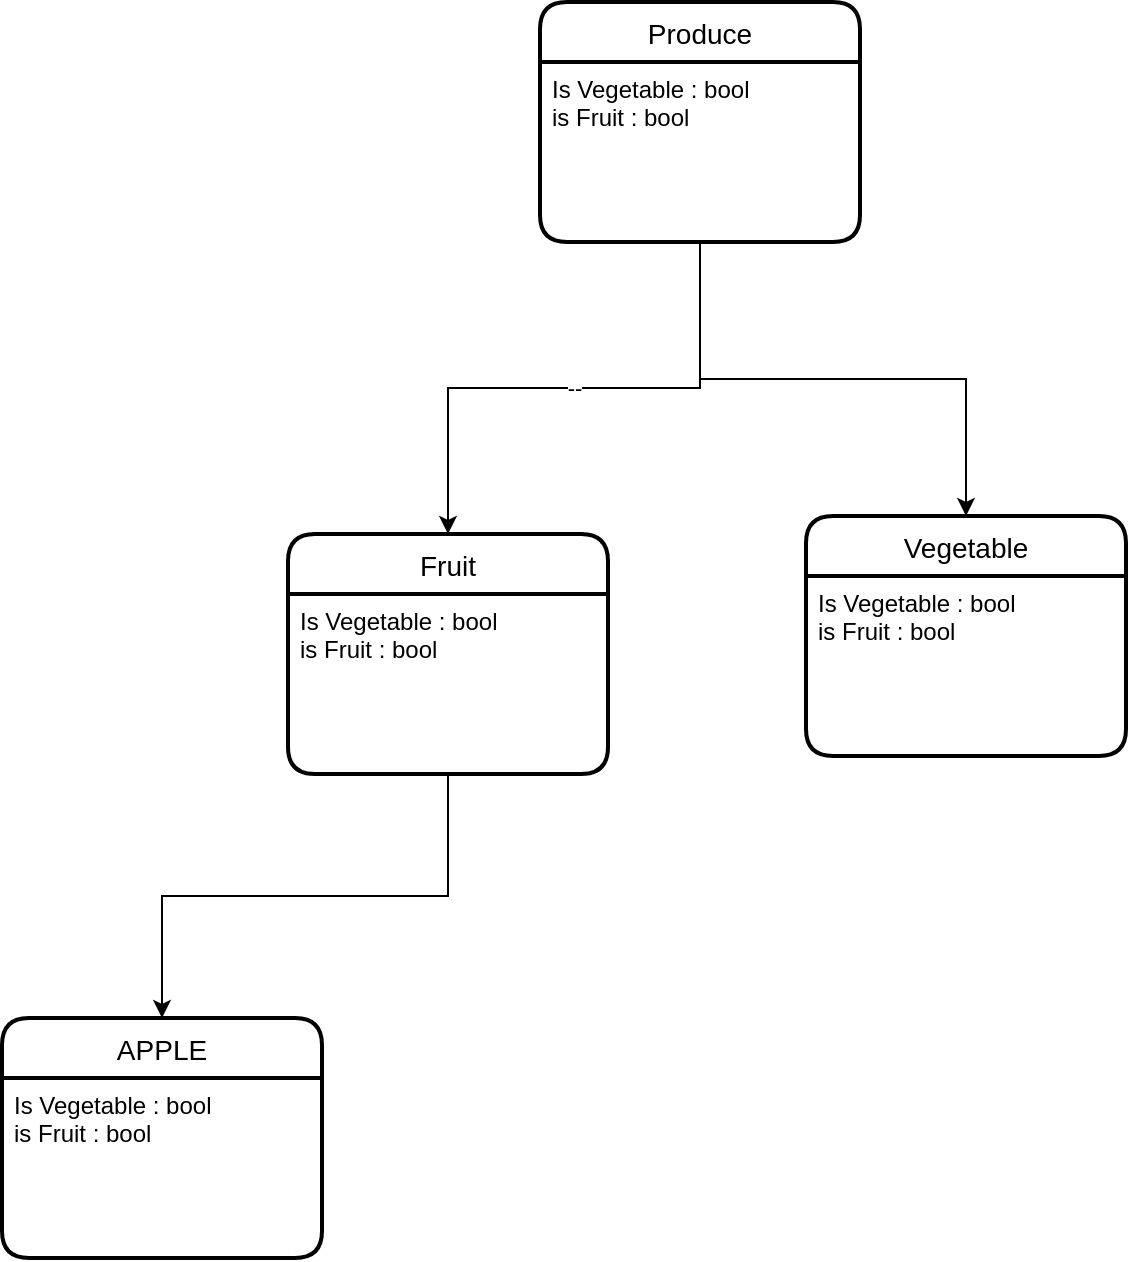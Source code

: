 <mxfile version="20.4.0" type="github">
  <diagram id="ZICwoTSq5GNGP_JryFaq" name="Page-1">
    <mxGraphModel dx="1470" dy="725" grid="0" gridSize="10" guides="1" tooltips="1" connect="1" arrows="1" fold="1" page="1" pageScale="1" pageWidth="850" pageHeight="1100" math="0" shadow="0">
      <root>
        <mxCell id="0" />
        <mxCell id="1" parent="0" />
        <mxCell id="-iqNd7C8Az60BIsdfVT3-10" value="--" style="edgeStyle=orthogonalEdgeStyle;rounded=0;orthogonalLoop=1;jettySize=auto;html=1;" edge="1" parent="1" source="-iqNd7C8Az60BIsdfVT3-4" target="-iqNd7C8Az60BIsdfVT3-8">
          <mxGeometry relative="1" as="geometry" />
        </mxCell>
        <mxCell id="-iqNd7C8Az60BIsdfVT3-21" value="" style="edgeStyle=orthogonalEdgeStyle;rounded=0;orthogonalLoop=1;jettySize=auto;html=1;" edge="1" parent="1" source="-iqNd7C8Az60BIsdfVT3-4" target="-iqNd7C8Az60BIsdfVT3-19">
          <mxGeometry relative="1" as="geometry" />
        </mxCell>
        <mxCell id="-iqNd7C8Az60BIsdfVT3-4" value="Produce" style="swimlane;childLayout=stackLayout;horizontal=1;startSize=30;horizontalStack=0;rounded=1;fontSize=14;fontStyle=0;strokeWidth=2;resizeParent=0;resizeLast=1;shadow=0;dashed=0;align=center;" vertex="1" parent="1">
          <mxGeometry x="312" y="93" width="160" height="120" as="geometry" />
        </mxCell>
        <mxCell id="-iqNd7C8Az60BIsdfVT3-5" value="Is Vegetable : bool&#xa;is Fruit : bool" style="align=left;strokeColor=none;fillColor=none;spacingLeft=4;fontSize=12;verticalAlign=top;resizable=0;rotatable=0;part=1;" vertex="1" parent="-iqNd7C8Az60BIsdfVT3-4">
          <mxGeometry y="30" width="160" height="90" as="geometry" />
        </mxCell>
        <mxCell id="-iqNd7C8Az60BIsdfVT3-26" value="" style="edgeStyle=orthogonalEdgeStyle;rounded=0;orthogonalLoop=1;jettySize=auto;html=1;exitX=0.5;exitY=1;exitDx=0;exitDy=0;entryX=0.5;entryY=0;entryDx=0;entryDy=0;" edge="1" parent="1" source="-iqNd7C8Az60BIsdfVT3-9" target="-iqNd7C8Az60BIsdfVT3-24">
          <mxGeometry relative="1" as="geometry">
            <mxPoint x="69" y="567" as="targetPoint" />
          </mxGeometry>
        </mxCell>
        <mxCell id="-iqNd7C8Az60BIsdfVT3-8" value="Fruit" style="swimlane;childLayout=stackLayout;horizontal=1;startSize=30;horizontalStack=0;rounded=1;fontSize=14;fontStyle=0;strokeWidth=2;resizeParent=0;resizeLast=1;shadow=0;dashed=0;align=center;" vertex="1" parent="1">
          <mxGeometry x="186" y="359" width="160" height="120" as="geometry" />
        </mxCell>
        <mxCell id="-iqNd7C8Az60BIsdfVT3-9" value="Is Vegetable : bool&#xa;is Fruit : bool" style="align=left;strokeColor=none;fillColor=none;spacingLeft=4;fontSize=12;verticalAlign=top;resizable=0;rotatable=0;part=1;" vertex="1" parent="-iqNd7C8Az60BIsdfVT3-8">
          <mxGeometry y="30" width="160" height="90" as="geometry" />
        </mxCell>
        <mxCell id="-iqNd7C8Az60BIsdfVT3-19" value="Vegetable" style="swimlane;childLayout=stackLayout;horizontal=1;startSize=30;horizontalStack=0;rounded=1;fontSize=14;fontStyle=0;strokeWidth=2;resizeParent=0;resizeLast=1;shadow=0;dashed=0;align=center;" vertex="1" parent="1">
          <mxGeometry x="445" y="350" width="160" height="120" as="geometry" />
        </mxCell>
        <mxCell id="-iqNd7C8Az60BIsdfVT3-20" value="Is Vegetable : bool&#xa;is Fruit : bool" style="align=left;strokeColor=none;fillColor=none;spacingLeft=4;fontSize=12;verticalAlign=top;resizable=0;rotatable=0;part=1;" vertex="1" parent="-iqNd7C8Az60BIsdfVT3-19">
          <mxGeometry y="30" width="160" height="90" as="geometry" />
        </mxCell>
        <mxCell id="-iqNd7C8Az60BIsdfVT3-24" value="APPLE" style="swimlane;childLayout=stackLayout;horizontal=1;startSize=30;horizontalStack=0;rounded=1;fontSize=14;fontStyle=0;strokeWidth=2;resizeParent=0;resizeLast=1;shadow=0;dashed=0;align=center;" vertex="1" parent="1">
          <mxGeometry x="43" y="601" width="160" height="120" as="geometry" />
        </mxCell>
        <mxCell id="-iqNd7C8Az60BIsdfVT3-25" value="Is Vegetable : bool&#xa;is Fruit : bool" style="align=left;strokeColor=none;fillColor=none;spacingLeft=4;fontSize=12;verticalAlign=top;resizable=0;rotatable=0;part=1;" vertex="1" parent="-iqNd7C8Az60BIsdfVT3-24">
          <mxGeometry y="30" width="160" height="90" as="geometry" />
        </mxCell>
      </root>
    </mxGraphModel>
  </diagram>
</mxfile>
